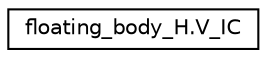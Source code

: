 digraph "Graphical Class Hierarchy"
{
 // LATEX_PDF_SIZE
  edge [fontname="Helvetica",fontsize="10",labelfontname="Helvetica",labelfontsize="10"];
  node [fontname="Helvetica",fontsize="10",shape=record];
  rankdir="LR";
  Node0 [label="floating_body_H.V_IC",height=0.2,width=0.4,color="black", fillcolor="white", style="filled",URL="$classfloating__body__H_1_1V__IC.html",tooltip=" "];
}
